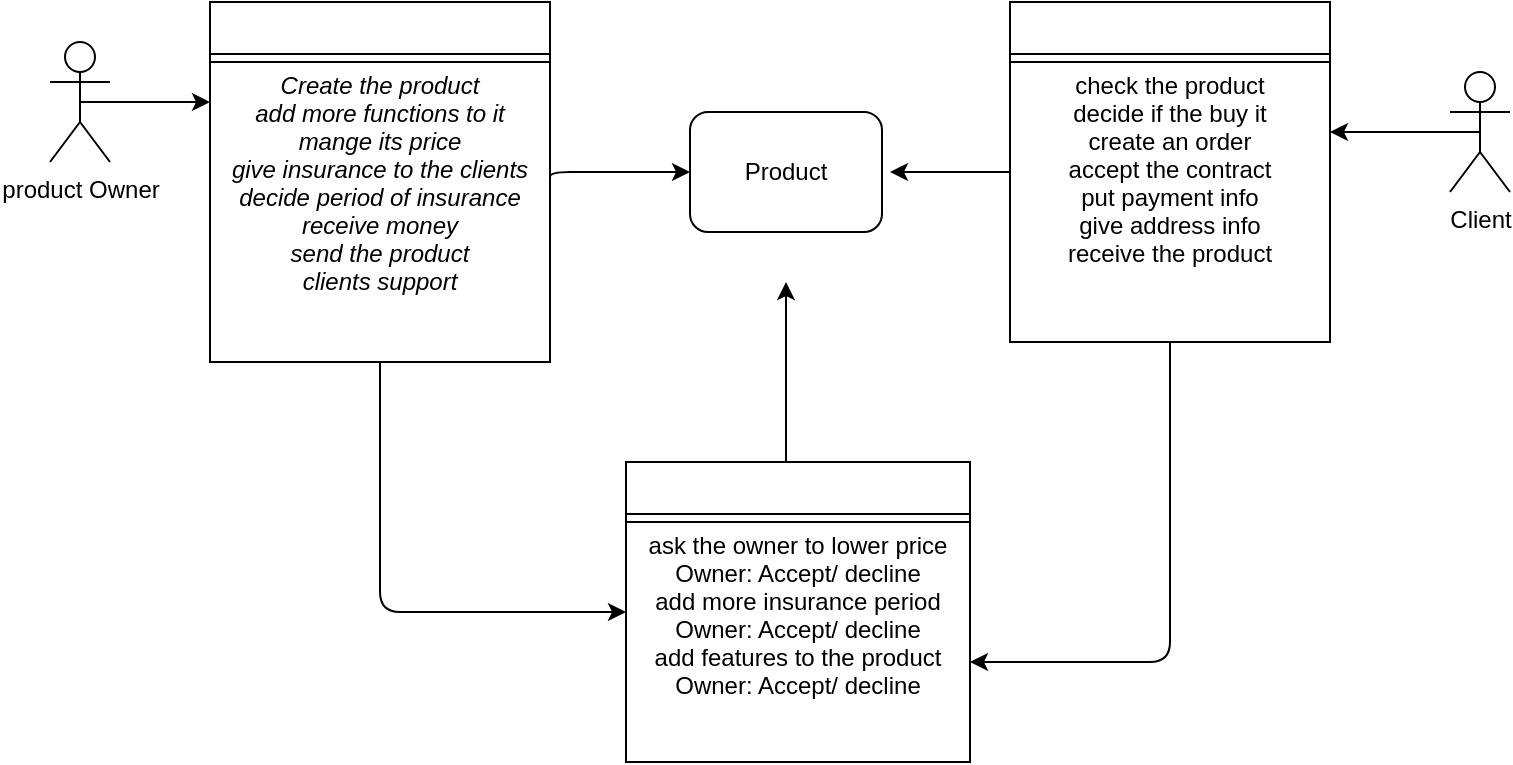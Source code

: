 <mxfile version="14.4.7" type="github"><diagram id="C5RBs43oDa-KdzZeNtuy" name="Page-1"><mxGraphModel dx="902" dy="435" grid="1" gridSize="10" guides="1" tooltips="1" connect="1" arrows="1" fold="1" page="1" pageScale="1" pageWidth="827" pageHeight="1169" math="0" shadow="0"><root><mxCell id="WIyWlLk6GJQsqaUBKTNV-0"/><mxCell id="WIyWlLk6GJQsqaUBKTNV-1" parent="WIyWlLk6GJQsqaUBKTNV-0"/><mxCell id="JzlRd7FPaSQVRN3q3Edm-26" style="edgeStyle=orthogonalEdgeStyle;curved=0;rounded=1;sketch=0;orthogonalLoop=1;jettySize=auto;html=1;exitX=1;exitY=0.5;exitDx=0;exitDy=0;" edge="1" parent="WIyWlLk6GJQsqaUBKTNV-1" source="zkfFHV4jXpPFQw0GAbJ--0" target="JzlRd7FPaSQVRN3q3Edm-5"><mxGeometry relative="1" as="geometry"><Array as="points"><mxPoint x="320" y="195"/></Array></mxGeometry></mxCell><mxCell id="JzlRd7FPaSQVRN3q3Edm-28" style="edgeStyle=orthogonalEdgeStyle;curved=0;rounded=1;sketch=0;orthogonalLoop=1;jettySize=auto;html=1;exitX=0.5;exitY=1;exitDx=0;exitDy=0;entryX=0;entryY=0.5;entryDx=0;entryDy=0;" edge="1" parent="WIyWlLk6GJQsqaUBKTNV-1" source="zkfFHV4jXpPFQw0GAbJ--0" target="zkfFHV4jXpPFQw0GAbJ--13"><mxGeometry relative="1" as="geometry"><mxPoint x="235" y="410" as="targetPoint"/></mxGeometry></mxCell><mxCell id="zkfFHV4jXpPFQw0GAbJ--0" value="&#xA;&#xA;Create the product &#xA;add more functions to it&#xA;mange its price&#xA;give insurance to the clients &#xA;decide period of insurance&#xA;receive money &#xA;send the product&#xA;clients support &#xA;" style="swimlane;fontStyle=2;align=center;verticalAlign=top;childLayout=stackLayout;horizontal=1;startSize=26;horizontalStack=0;resizeParent=1;resizeLast=0;collapsible=1;marginBottom=0;rounded=0;shadow=0;strokeWidth=1;" parent="WIyWlLk6GJQsqaUBKTNV-1" vertex="1"><mxGeometry x="150" y="110" width="170" height="180" as="geometry"><mxRectangle x="230" y="140" width="160" height="26" as="alternateBounds"/></mxGeometry></mxCell><mxCell id="zkfFHV4jXpPFQw0GAbJ--4" value="" style="line;html=1;strokeWidth=1;align=left;verticalAlign=middle;spacingTop=-1;spacingLeft=3;spacingRight=3;rotatable=0;labelPosition=right;points=[];portConstraint=eastwest;" parent="zkfFHV4jXpPFQw0GAbJ--0" vertex="1"><mxGeometry y="26" width="170" height="8" as="geometry"/></mxCell><mxCell id="JzlRd7FPaSQVRN3q3Edm-23" style="edgeStyle=orthogonalEdgeStyle;curved=0;rounded=1;sketch=0;orthogonalLoop=1;jettySize=auto;html=1;" edge="1" parent="WIyWlLk6GJQsqaUBKTNV-1" source="zkfFHV4jXpPFQw0GAbJ--13"><mxGeometry relative="1" as="geometry"><mxPoint x="438" y="250" as="targetPoint"/><Array as="points"><mxPoint x="438" y="250"/></Array></mxGeometry></mxCell><mxCell id="zkfFHV4jXpPFQw0GAbJ--13" value="&#xA;&#xA;ask the owner to lower price&#xA;Owner: Accept/ decline&#xA;add more insurance period&#xA;Owner: Accept/ decline&#xA;add features to the product&#xA;Owner: Accept/ decline&#xA;&#xA;&#xA;" style="swimlane;fontStyle=0;align=center;verticalAlign=top;childLayout=stackLayout;horizontal=1;startSize=26;horizontalStack=0;resizeParent=1;resizeLast=0;collapsible=1;marginBottom=0;rounded=0;shadow=0;strokeWidth=1;" parent="WIyWlLk6GJQsqaUBKTNV-1" vertex="1"><mxGeometry x="358" y="340" width="172" height="150" as="geometry"><mxRectangle x="340" y="380" width="170" height="26" as="alternateBounds"/></mxGeometry></mxCell><mxCell id="zkfFHV4jXpPFQw0GAbJ--15" value="" style="line;html=1;strokeWidth=1;align=left;verticalAlign=middle;spacingTop=-1;spacingLeft=3;spacingRight=3;rotatable=0;labelPosition=right;points=[];portConstraint=eastwest;" parent="zkfFHV4jXpPFQw0GAbJ--13" vertex="1"><mxGeometry y="26" width="172" height="8" as="geometry"/></mxCell><mxCell id="JzlRd7FPaSQVRN3q3Edm-24" style="edgeStyle=orthogonalEdgeStyle;curved=0;rounded=1;sketch=0;orthogonalLoop=1;jettySize=auto;html=1;exitX=0;exitY=0.5;exitDx=0;exitDy=0;" edge="1" parent="WIyWlLk6GJQsqaUBKTNV-1" source="zkfFHV4jXpPFQw0GAbJ--17"><mxGeometry relative="1" as="geometry"><mxPoint x="490" y="195" as="targetPoint"/></mxGeometry></mxCell><mxCell id="JzlRd7FPaSQVRN3q3Edm-30" style="edgeStyle=orthogonalEdgeStyle;curved=0;rounded=1;sketch=0;orthogonalLoop=1;jettySize=auto;html=1;" edge="1" parent="WIyWlLk6GJQsqaUBKTNV-1" source="zkfFHV4jXpPFQw0GAbJ--17"><mxGeometry relative="1" as="geometry"><mxPoint x="530" y="440" as="targetPoint"/><Array as="points"><mxPoint x="630" y="440"/></Array></mxGeometry></mxCell><mxCell id="zkfFHV4jXpPFQw0GAbJ--17" value="&#xA;&#xA;check the product &#xA;decide if the buy it&#xA;create an order&#xA;accept the contract&#xA;put payment info&#xA;give address info&#xA;receive the product &#xA;&#xA;&#xA;&#xA;" style="swimlane;fontStyle=0;align=center;verticalAlign=top;childLayout=stackLayout;horizontal=1;startSize=26;horizontalStack=0;resizeParent=1;resizeLast=0;collapsible=1;marginBottom=0;rounded=0;shadow=0;strokeWidth=1;" parent="WIyWlLk6GJQsqaUBKTNV-1" vertex="1"><mxGeometry x="550" y="110" width="160" height="170" as="geometry"><mxRectangle x="550" y="140" width="160" height="26" as="alternateBounds"/></mxGeometry></mxCell><mxCell id="zkfFHV4jXpPFQw0GAbJ--23" value="" style="line;html=1;strokeWidth=1;align=left;verticalAlign=middle;spacingTop=-1;spacingLeft=3;spacingRight=3;rotatable=0;labelPosition=right;points=[];portConstraint=eastwest;" parent="zkfFHV4jXpPFQw0GAbJ--17" vertex="1"><mxGeometry y="26" width="160" height="8" as="geometry"/></mxCell><mxCell id="JzlRd7FPaSQVRN3q3Edm-20" style="edgeStyle=orthogonalEdgeStyle;curved=0;rounded=1;sketch=0;orthogonalLoop=1;jettySize=auto;html=1;exitX=0.5;exitY=0.5;exitDx=0;exitDy=0;exitPerimeter=0;" edge="1" parent="WIyWlLk6GJQsqaUBKTNV-1" source="JzlRd7FPaSQVRN3q3Edm-0"><mxGeometry relative="1" as="geometry"><mxPoint x="150" y="160" as="targetPoint"/></mxGeometry></mxCell><object label="product Owner" id="JzlRd7FPaSQVRN3q3Edm-0"><mxCell style="shape=umlActor;verticalLabelPosition=bottom;verticalAlign=top;html=1;outlineConnect=0;" vertex="1" parent="WIyWlLk6GJQsqaUBKTNV-1"><mxGeometry x="70" y="130" width="30" height="60" as="geometry"/></mxCell></object><mxCell id="JzlRd7FPaSQVRN3q3Edm-21" style="edgeStyle=orthogonalEdgeStyle;curved=0;rounded=1;sketch=0;orthogonalLoop=1;jettySize=auto;html=1;exitX=0.5;exitY=0.5;exitDx=0;exitDy=0;exitPerimeter=0;" edge="1" parent="WIyWlLk6GJQsqaUBKTNV-1" source="JzlRd7FPaSQVRN3q3Edm-1"><mxGeometry relative="1" as="geometry"><mxPoint x="710" y="175" as="targetPoint"/></mxGeometry></mxCell><mxCell id="JzlRd7FPaSQVRN3q3Edm-1" value="Client " style="shape=umlActor;verticalLabelPosition=bottom;verticalAlign=top;html=1;outlineConnect=0;" vertex="1" parent="WIyWlLk6GJQsqaUBKTNV-1"><mxGeometry x="770" y="145" width="30" height="60" as="geometry"/></mxCell><mxCell id="JzlRd7FPaSQVRN3q3Edm-5" value="Product" style="rounded=1;whiteSpace=wrap;html=1;" vertex="1" parent="WIyWlLk6GJQsqaUBKTNV-1"><mxGeometry x="390" y="165" width="96" height="60" as="geometry"/></mxCell></root></mxGraphModel></diagram></mxfile>